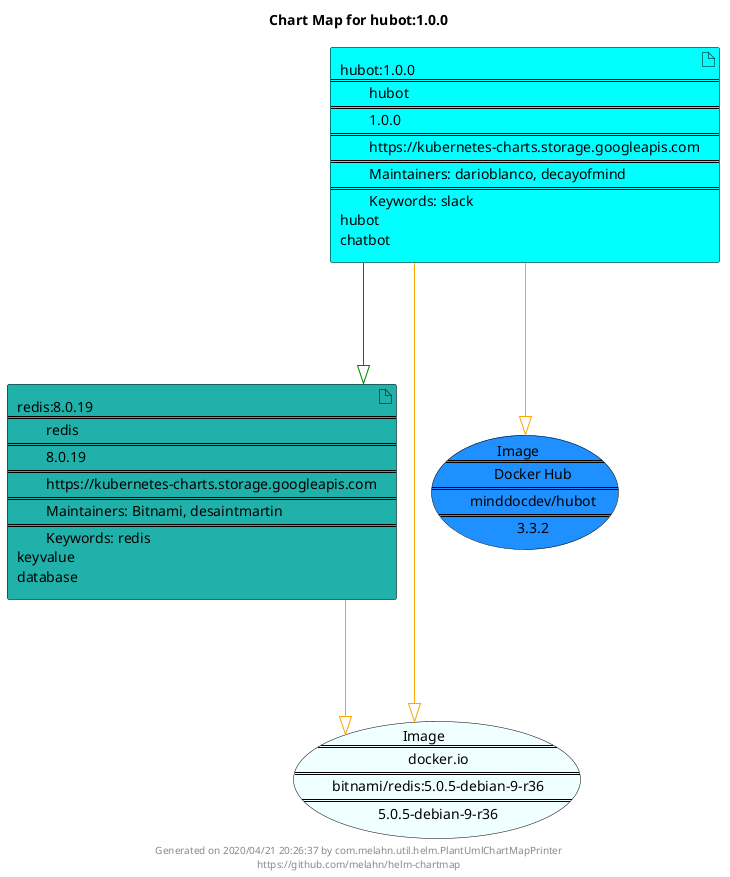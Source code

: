 @startuml
skinparam linetype ortho
skinparam backgroundColor white
skinparam usecaseBorderColor black
skinparam usecaseArrowColor LightSlateGray
skinparam artifactBorderColor black
skinparam artifactArrowColor LightSlateGray

title Chart Map for hubot:1.0.0

'There are 2 referenced Helm Charts
artifact "redis:8.0.19\n====\n\tredis\n====\n\t8.0.19\n====\n\thttps://kubernetes-charts.storage.googleapis.com\n====\n\tMaintainers: Bitnami, desaintmartin\n====\n\tKeywords: redis\nkeyvalue\ndatabase" as redis_8_0_19 #LightSeaGreen
artifact "hubot:1.0.0\n====\n\thubot\n====\n\t1.0.0\n====\n\thttps://kubernetes-charts.storage.googleapis.com\n====\n\tMaintainers: darioblanco, decayofmind\n====\n\tKeywords: slack\nhubot\nchatbot" as hubot_1_0_0 #Aqua

'There are 2 referenced Docker Images
usecase "Image\n====\n\tDocker Hub\n====\n\tminddocdev/hubot\n====\n\t3.3.2" as minddocdev_hubot_3_3_2 #DodgerBlue
usecase "Image\n====\n\tdocker.io\n====\n\tbitnami/redis:5.0.5-debian-9-r36\n====\n\t5.0.5-debian-9-r36" as docker_io_bitnami_redis_5_0_5_debian_9_r36 #Azure

'Chart Dependencies
hubot_1_0_0--[#green]-|>redis_8_0_19
redis_8_0_19--[#orange]-|>docker_io_bitnami_redis_5_0_5_debian_9_r36
hubot_1_0_0--[#orange]-|>docker_io_bitnami_redis_5_0_5_debian_9_r36
hubot_1_0_0--[#orange]-|>minddocdev_hubot_3_3_2

center footer Generated on 2020/04/21 20:26:37 by com.melahn.util.helm.PlantUmlChartMapPrinter\nhttps://github.com/melahn/helm-chartmap
@enduml
